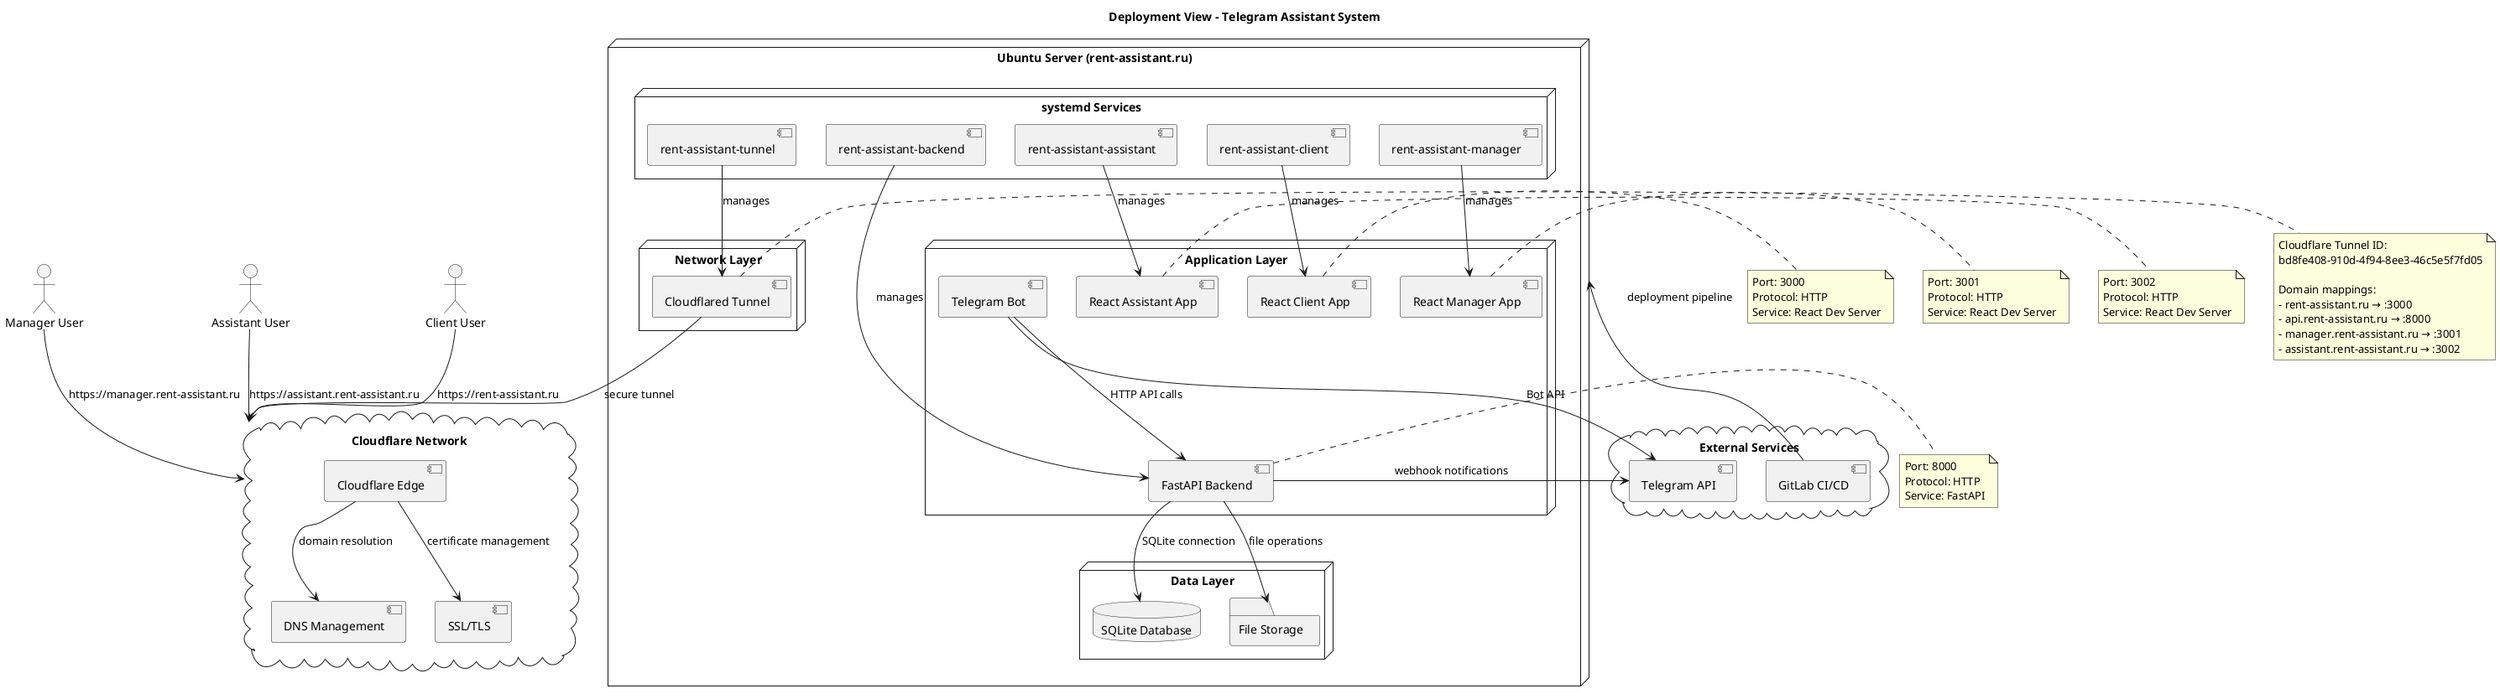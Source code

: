 @startuml deployment-diagram
title Deployment View - Telegram Assistant System

node "Ubuntu Server (rent-assistant.ru)" as Server {
    
    node "systemd Services" as SystemD {
        component "rent-assistant-backend" as BackendService
        component "rent-assistant-client" as ClientService
        component "rent-assistant-manager" as ManagerService
        component "rent-assistant-assistant" as AssistantService
        component "rent-assistant-tunnel" as TunnelService
    }
    
    node "Application Layer" as AppLayer {
        component "FastAPI Backend" as Backend
        component "React Client App" as ClientApp
        component "React Manager App" as ManagerApp
        component "React Assistant App" as AssistantApp
        component "Telegram Bot" as TelegramBot
    }
    
    node "Data Layer" as DataLayer {
        database "SQLite Database" as Database
        folder "File Storage" as FileStorage
    }
    
    node "Network Layer" as NetworkLayer {
        component "Cloudflared Tunnel" as Tunnel
    }
}

cloud "Cloudflare Network" as CloudflareNetwork {
    component "Cloudflare Edge" as CloudflareEdge
    component "DNS Management" as DNS
    component "SSL/TLS" as SSL
}

cloud "External Services" as ExternalServices {
    component "Telegram API" as TelegramAPI
    component "GitLab CI/CD" as GitLab
}

actor "Manager User" as Manager
actor "Assistant User" as Assistant
actor "Client User" as Client

' Service connections
BackendService --> Backend : manages
ClientService --> ClientApp : manages
ManagerService --> ManagerApp : manages
AssistantService --> AssistantApp : manages
TunnelService --> Tunnel : manages

' Application connections
Backend --> Database : SQLite connection
Backend --> FileStorage : file operations
TelegramBot --> Backend : HTTP API calls
TelegramBot --> TelegramAPI : Bot API

' Network connections
Tunnel --> CloudflareNetwork : secure tunnel
CloudflareEdge --> DNS : domain resolution
CloudflareEdge --> SSL : certificate management

' User connections
Manager --> CloudflareNetwork : https://manager.rent-assistant.ru
Assistant --> CloudflareNetwork : https://assistant.rent-assistant.ru
Client --> CloudflareNetwork : https://rent-assistant.ru

' External connections
GitLab --> Server : deployment pipeline
Backend --> TelegramAPI : webhook notifications

' Port mappings
note right of Backend
    Port: 8000
    Protocol: HTTP
    Service: FastAPI
end note

note right of ClientApp
    Port: 3000
    Protocol: HTTP
    Service: React Dev Server
end note

note right of ManagerApp
    Port: 3001
    Protocol: HTTP
    Service: React Dev Server
end note

note right of AssistantApp
    Port: 3002
    Protocol: HTTP
    Service: React Dev Server
end note

note right of Tunnel
    Cloudflare Tunnel ID:
    bd8fe408-910d-4f94-8ee3-46c5e5f7fd05
    
    Domain mappings:
    - rent-assistant.ru → :3000
    - api.rent-assistant.ru → :8000
    - manager.rent-assistant.ru → :3001
    - assistant.rent-assistant.ru → :3002
end note

@enduml 